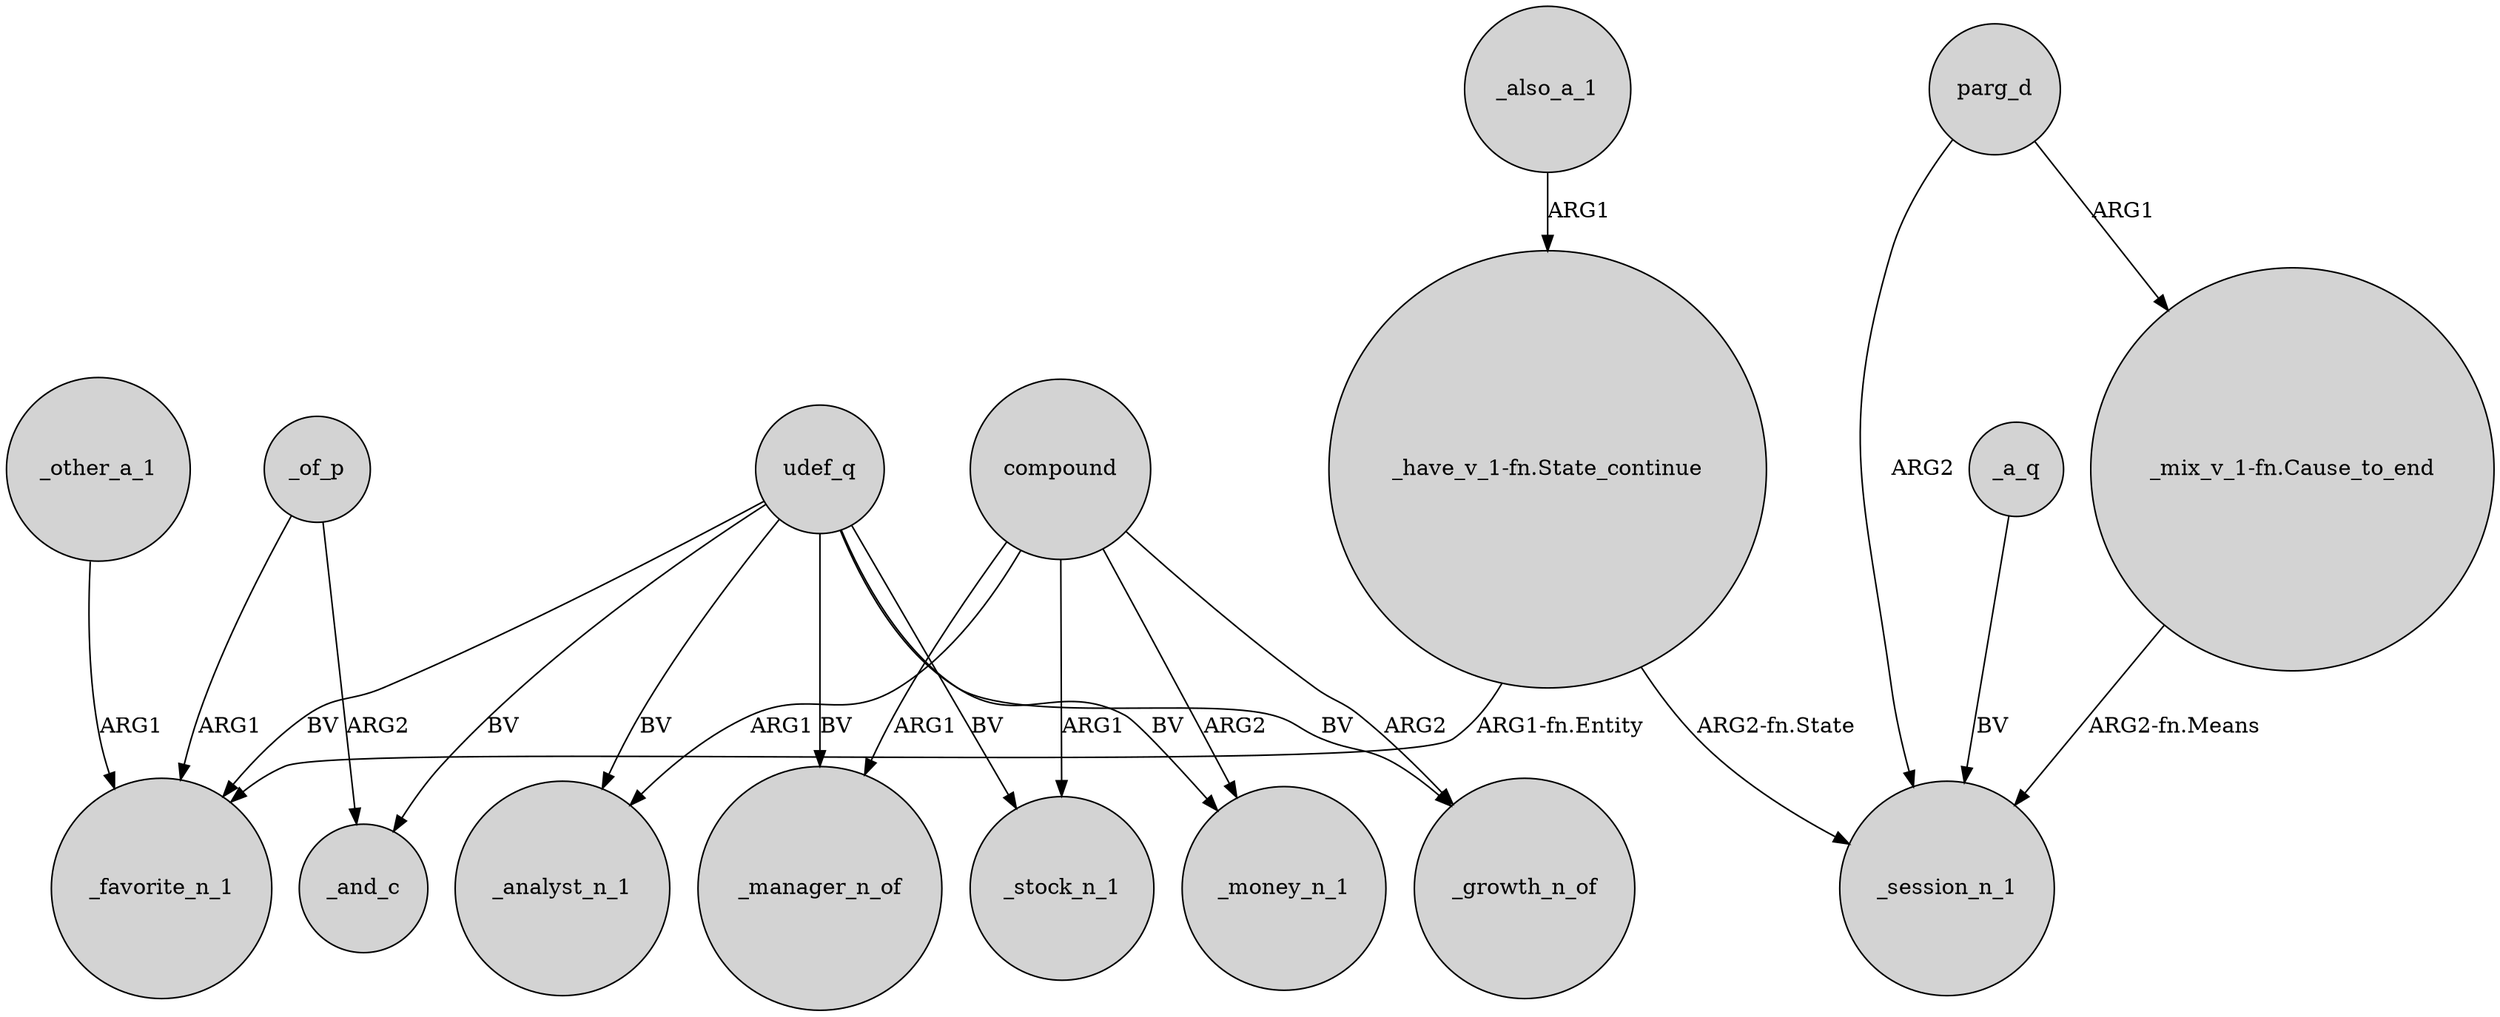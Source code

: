 digraph {
	node [shape=circle style=filled]
	_also_a_1 -> "_have_v_1-fn.State_continue" [label=ARG1]
	_of_p -> _and_c [label=ARG2]
	udef_q -> _analyst_n_1 [label=BV]
	udef_q -> _manager_n_of [label=BV]
	"_have_v_1-fn.State_continue" -> _favorite_n_1 [label="ARG1-fn.Entity"]
	_of_p -> _favorite_n_1 [label=ARG1]
	"_mix_v_1-fn.Cause_to_end" -> _session_n_1 [label="ARG2-fn.Means"]
	_a_q -> _session_n_1 [label=BV]
	udef_q -> _and_c [label=BV]
	compound -> _stock_n_1 [label=ARG1]
	udef_q -> _stock_n_1 [label=BV]
	parg_d -> _session_n_1 [label=ARG2]
	udef_q -> _money_n_1 [label=BV]
	parg_d -> "_mix_v_1-fn.Cause_to_end" [label=ARG1]
	compound -> _analyst_n_1 [label=ARG1]
	compound -> _money_n_1 [label=ARG2]
	compound -> _growth_n_of [label=ARG2]
	udef_q -> _growth_n_of [label=BV]
	_other_a_1 -> _favorite_n_1 [label=ARG1]
	"_have_v_1-fn.State_continue" -> _session_n_1 [label="ARG2-fn.State"]
	udef_q -> _favorite_n_1 [label=BV]
	compound -> _manager_n_of [label=ARG1]
}
